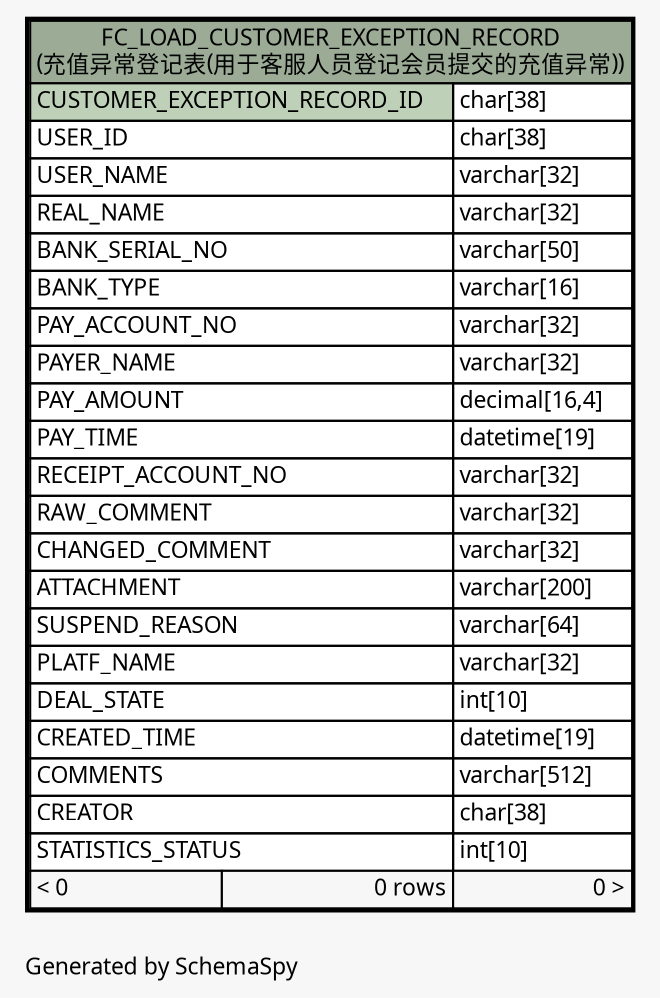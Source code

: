 // dot 2.26.0 on Linux 2.6.32-504.8.1.el6.x86_64
// SchemaSpy rev Unknown
digraph "oneDegreeRelationshipsDiagram" {
  graph [
    rankdir="RL"
    bgcolor="#f7f7f7"
    label="\nGenerated by SchemaSpy"
    labeljust="l"
    nodesep="0.18"
    ranksep="0.46"
    fontname="Microsoft YaHei"
    fontsize="11"
  ];
  node [
    fontname="Microsoft YaHei"
    fontsize="11"
    shape="plaintext"
  ];
  edge [
    arrowsize="0.8"
  ];
  "FC_LOAD_CUSTOMER_EXCEPTION_RECORD" [
    label=<
    <TABLE BORDER="2" CELLBORDER="1" CELLSPACING="0" BGCOLOR="#ffffff">
      <TR><TD COLSPAN="3" BGCOLOR="#9bab96" ALIGN="CENTER">FC_LOAD_CUSTOMER_EXCEPTION_RECORD<br/>(充值异常登记表(用于客服人员登记会员提交的充值异常))</TD></TR>
      <TR><TD PORT="CUSTOMER_EXCEPTION_RECORD_ID" COLSPAN="2" BGCOLOR="#bed1b8" ALIGN="LEFT">CUSTOMER_EXCEPTION_RECORD_ID</TD><TD PORT="CUSTOMER_EXCEPTION_RECORD_ID.type" ALIGN="LEFT">char[38]</TD></TR>
      <TR><TD PORT="USER_ID" COLSPAN="2" ALIGN="LEFT">USER_ID</TD><TD PORT="USER_ID.type" ALIGN="LEFT">char[38]</TD></TR>
      <TR><TD PORT="USER_NAME" COLSPAN="2" ALIGN="LEFT">USER_NAME</TD><TD PORT="USER_NAME.type" ALIGN="LEFT">varchar[32]</TD></TR>
      <TR><TD PORT="REAL_NAME" COLSPAN="2" ALIGN="LEFT">REAL_NAME</TD><TD PORT="REAL_NAME.type" ALIGN="LEFT">varchar[32]</TD></TR>
      <TR><TD PORT="BANK_SERIAL_NO" COLSPAN="2" ALIGN="LEFT">BANK_SERIAL_NO</TD><TD PORT="BANK_SERIAL_NO.type" ALIGN="LEFT">varchar[50]</TD></TR>
      <TR><TD PORT="BANK_TYPE" COLSPAN="2" ALIGN="LEFT">BANK_TYPE</TD><TD PORT="BANK_TYPE.type" ALIGN="LEFT">varchar[16]</TD></TR>
      <TR><TD PORT="PAY_ACCOUNT_NO" COLSPAN="2" ALIGN="LEFT">PAY_ACCOUNT_NO</TD><TD PORT="PAY_ACCOUNT_NO.type" ALIGN="LEFT">varchar[32]</TD></TR>
      <TR><TD PORT="PAYER_NAME" COLSPAN="2" ALIGN="LEFT">PAYER_NAME</TD><TD PORT="PAYER_NAME.type" ALIGN="LEFT">varchar[32]</TD></TR>
      <TR><TD PORT="PAY_AMOUNT" COLSPAN="2" ALIGN="LEFT">PAY_AMOUNT</TD><TD PORT="PAY_AMOUNT.type" ALIGN="LEFT">decimal[16,4]</TD></TR>
      <TR><TD PORT="PAY_TIME" COLSPAN="2" ALIGN="LEFT">PAY_TIME</TD><TD PORT="PAY_TIME.type" ALIGN="LEFT">datetime[19]</TD></TR>
      <TR><TD PORT="RECEIPT_ACCOUNT_NO" COLSPAN="2" ALIGN="LEFT">RECEIPT_ACCOUNT_NO</TD><TD PORT="RECEIPT_ACCOUNT_NO.type" ALIGN="LEFT">varchar[32]</TD></TR>
      <TR><TD PORT="RAW_COMMENT" COLSPAN="2" ALIGN="LEFT">RAW_COMMENT</TD><TD PORT="RAW_COMMENT.type" ALIGN="LEFT">varchar[32]</TD></TR>
      <TR><TD PORT="CHANGED_COMMENT" COLSPAN="2" ALIGN="LEFT">CHANGED_COMMENT</TD><TD PORT="CHANGED_COMMENT.type" ALIGN="LEFT">varchar[32]</TD></TR>
      <TR><TD PORT="ATTACHMENT" COLSPAN="2" ALIGN="LEFT">ATTACHMENT</TD><TD PORT="ATTACHMENT.type" ALIGN="LEFT">varchar[200]</TD></TR>
      <TR><TD PORT="SUSPEND_REASON" COLSPAN="2" ALIGN="LEFT">SUSPEND_REASON</TD><TD PORT="SUSPEND_REASON.type" ALIGN="LEFT">varchar[64]</TD></TR>
      <TR><TD PORT="PLATF_NAME" COLSPAN="2" ALIGN="LEFT">PLATF_NAME</TD><TD PORT="PLATF_NAME.type" ALIGN="LEFT">varchar[32]</TD></TR>
      <TR><TD PORT="DEAL_STATE" COLSPAN="2" ALIGN="LEFT">DEAL_STATE</TD><TD PORT="DEAL_STATE.type" ALIGN="LEFT">int[10]</TD></TR>
      <TR><TD PORT="CREATED_TIME" COLSPAN="2" ALIGN="LEFT">CREATED_TIME</TD><TD PORT="CREATED_TIME.type" ALIGN="LEFT">datetime[19]</TD></TR>
      <TR><TD PORT="COMMENTS" COLSPAN="2" ALIGN="LEFT">COMMENTS</TD><TD PORT="COMMENTS.type" ALIGN="LEFT">varchar[512]</TD></TR>
      <TR><TD PORT="CREATOR" COLSPAN="2" ALIGN="LEFT">CREATOR</TD><TD PORT="CREATOR.type" ALIGN="LEFT">char[38]</TD></TR>
      <TR><TD PORT="STATISTICS_STATUS" COLSPAN="2" ALIGN="LEFT">STATISTICS_STATUS</TD><TD PORT="STATISTICS_STATUS.type" ALIGN="LEFT">int[10]</TD></TR>
      <TR><TD ALIGN="LEFT" BGCOLOR="#f7f7f7">&lt; 0</TD><TD ALIGN="RIGHT" BGCOLOR="#f7f7f7">0 rows</TD><TD ALIGN="RIGHT" BGCOLOR="#f7f7f7">0 &gt;</TD></TR>
    </TABLE>>
    URL="FC_LOAD_CUSTOMER_EXCEPTION_RECORD.html"
    tooltip="FC_LOAD_CUSTOMER_EXCEPTION_RECORD"
  ];
}
